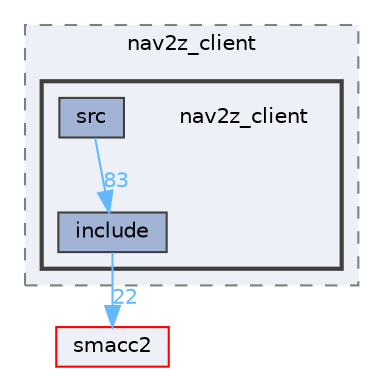 digraph "smacc2_client_library/nav2z_client/nav2z_client"
{
 // LATEX_PDF_SIZE
  bgcolor="transparent";
  edge [fontname=Helvetica,fontsize=10,labelfontname=Helvetica,labelfontsize=10];
  node [fontname=Helvetica,fontsize=10,shape=box,height=0.2,width=0.4];
  compound=true
  subgraph clusterdir_a7d381adedc1f7eb1e57f5db26123c18 {
    graph [ bgcolor="#edf0f7", pencolor="grey50", label="nav2z_client", fontname=Helvetica,fontsize=10 style="filled,dashed", URL="dir_a7d381adedc1f7eb1e57f5db26123c18.html",tooltip=""]
  subgraph clusterdir_8964a67eb686f2ebe6b8b3b039d0bfa5 {
    graph [ bgcolor="#edf0f7", pencolor="grey25", label="", fontname=Helvetica,fontsize=10 style="filled,bold", URL="dir_8964a67eb686f2ebe6b8b3b039d0bfa5.html",tooltip=""]
    dir_8964a67eb686f2ebe6b8b3b039d0bfa5 [shape=plaintext, label="nav2z_client"];
  dir_a54a6761668c219ed2639eecfde4195c [label="include", fillcolor="#a2b4d6", color="grey25", style="filled", URL="dir_a54a6761668c219ed2639eecfde4195c.html",tooltip=""];
  dir_34564211625a575c7cd85be79f538bef [label="src", fillcolor="#a2b4d6", color="grey25", style="filled", URL="dir_34564211625a575c7cd85be79f538bef.html",tooltip=""];
  }
  }
  dir_ce4c19d6108cf5285f3105ec9cd73bf1 [label="smacc2", fillcolor="#edf0f7", color="red", style="filled", URL="dir_ce4c19d6108cf5285f3105ec9cd73bf1.html",tooltip=""];
  dir_a54a6761668c219ed2639eecfde4195c->dir_ce4c19d6108cf5285f3105ec9cd73bf1 [headlabel="22", labeldistance=1.5 headhref="dir_000058_000105.html" color="steelblue1" fontcolor="steelblue1"];
  dir_34564211625a575c7cd85be79f538bef->dir_a54a6761668c219ed2639eecfde4195c [headlabel="83", labeldistance=1.5 headhref="dir_000133_000058.html" color="steelblue1" fontcolor="steelblue1"];
}
